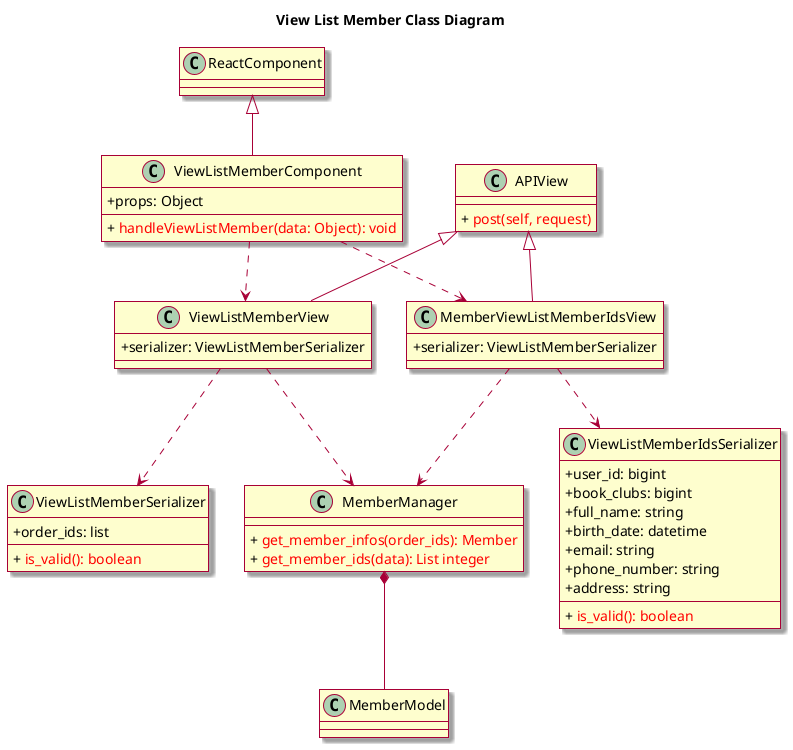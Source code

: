 @startuml
skin rose
skinparam classAttributeIconSize 0

title View List Member Class Diagram
class ReactComponent

class ViewListMemberComponent {
	+ props: Object
	+ {method} <color:red> handleViewListMember(data: Object): void
}

class ViewListMemberView {
	+ serializer: ViewListMemberSerializer
}

class MemberViewListMemberIdsView {
	+ serializer: ViewListMemberSerializer
}

class APIView {
	+ {method} <color:red> post(self, request)
}

class ViewListMemberSerializer {
	+  order_ids: list
	+ {method} <color:red> is_valid(): boolean
}
class ViewListMemberIdsSerializer {
	+ user_id: bigint
    + book_clubs: bigint
    + full_name: string
    + birth_date: datetime 
    + email: string
    + phone_number: string
    + address: string
	+ {method} <color:red> is_valid(): boolean
}
class MemberManager {
	+ {method} <color:red> get_member_infos(order_ids): Member
	+ {method} <color:red> get_member_ids(data): List integer
}

class MemberModel {
}


ReactComponent <|-- ViewListMemberComponent
APIView <|-- ViewListMemberView
APIView <|-- MemberViewListMemberIdsView
ViewListMemberComponent ..> ViewListMemberView
ViewListMemberComponent ..> MemberViewListMemberIdsView
MemberViewListMemberIdsView ..> ViewListMemberIdsSerializer
MemberViewListMemberIdsView ..> MemberManager
ViewListMemberView ..> ViewListMemberSerializer
ViewListMemberView ..> MemberManager
MemberManager *-- MemberModel

@enduml